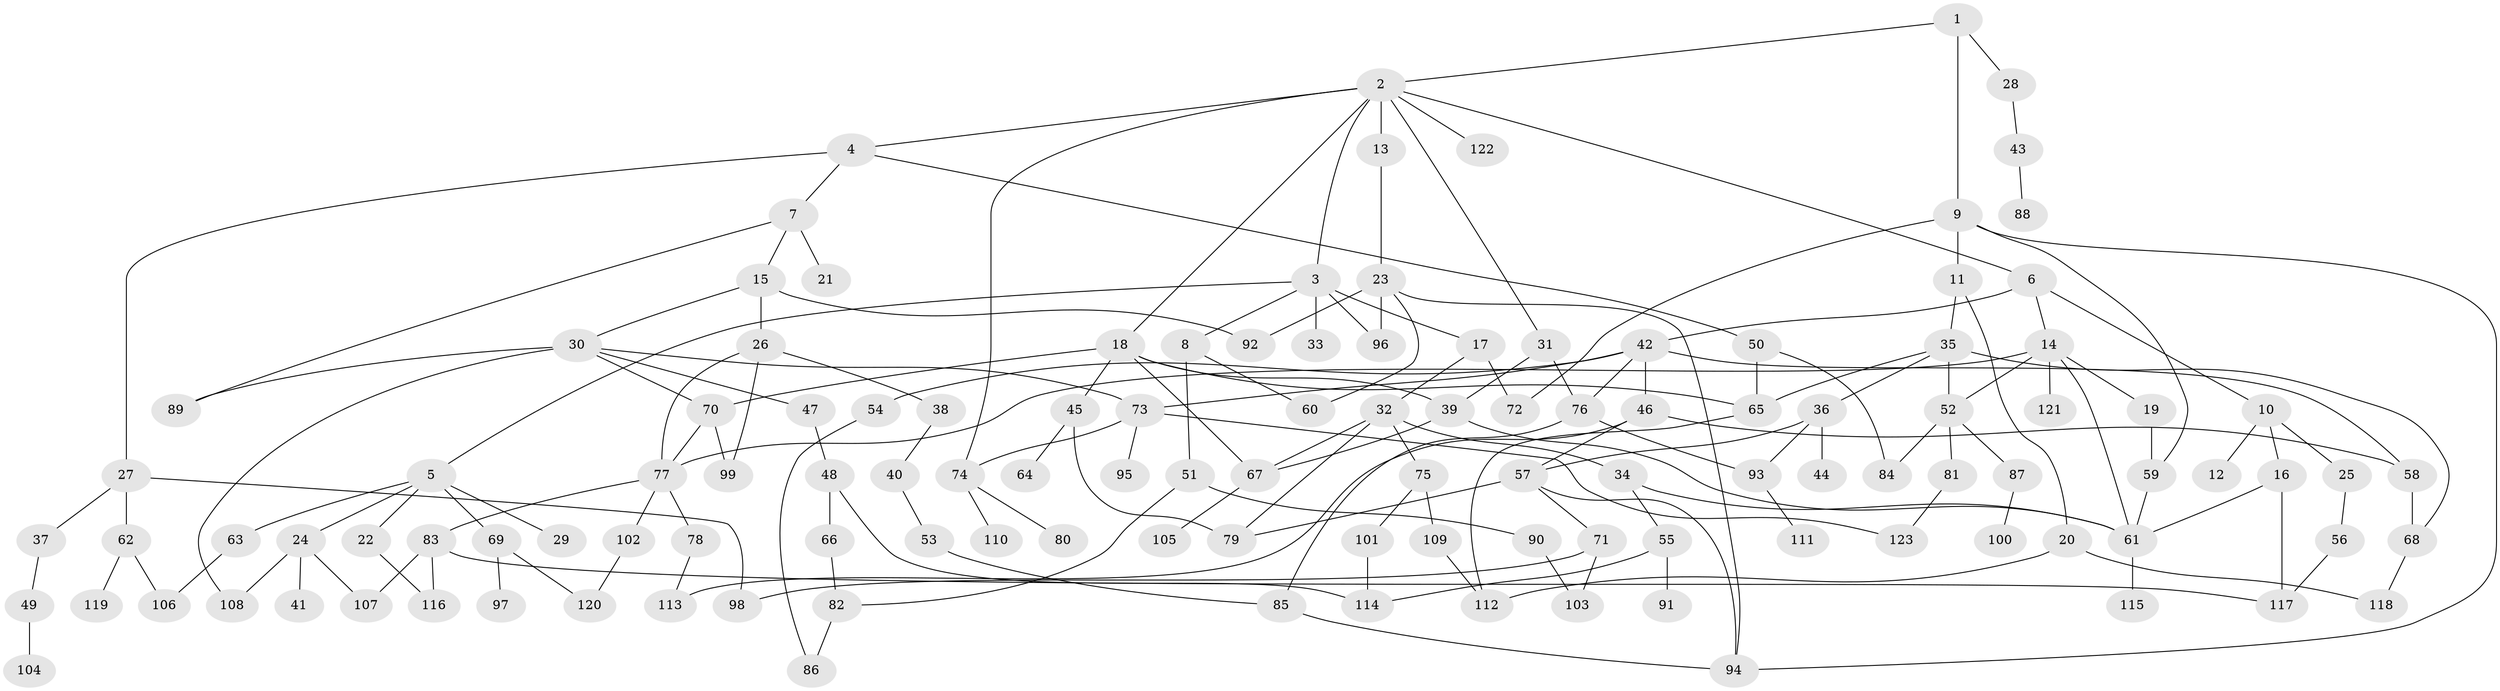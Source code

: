 // Generated by graph-tools (version 1.1) at 2025/25/03/09/25 03:25:24]
// undirected, 123 vertices, 174 edges
graph export_dot {
graph [start="1"]
  node [color=gray90,style=filled];
  1;
  2;
  3;
  4;
  5;
  6;
  7;
  8;
  9;
  10;
  11;
  12;
  13;
  14;
  15;
  16;
  17;
  18;
  19;
  20;
  21;
  22;
  23;
  24;
  25;
  26;
  27;
  28;
  29;
  30;
  31;
  32;
  33;
  34;
  35;
  36;
  37;
  38;
  39;
  40;
  41;
  42;
  43;
  44;
  45;
  46;
  47;
  48;
  49;
  50;
  51;
  52;
  53;
  54;
  55;
  56;
  57;
  58;
  59;
  60;
  61;
  62;
  63;
  64;
  65;
  66;
  67;
  68;
  69;
  70;
  71;
  72;
  73;
  74;
  75;
  76;
  77;
  78;
  79;
  80;
  81;
  82;
  83;
  84;
  85;
  86;
  87;
  88;
  89;
  90;
  91;
  92;
  93;
  94;
  95;
  96;
  97;
  98;
  99;
  100;
  101;
  102;
  103;
  104;
  105;
  106;
  107;
  108;
  109;
  110;
  111;
  112;
  113;
  114;
  115;
  116;
  117;
  118;
  119;
  120;
  121;
  122;
  123;
  1 -- 2;
  1 -- 9;
  1 -- 28;
  2 -- 3;
  2 -- 4;
  2 -- 6;
  2 -- 13;
  2 -- 18;
  2 -- 31;
  2 -- 122;
  2 -- 74;
  3 -- 5;
  3 -- 8;
  3 -- 17;
  3 -- 33;
  3 -- 96;
  4 -- 7;
  4 -- 27;
  4 -- 50;
  5 -- 22;
  5 -- 24;
  5 -- 29;
  5 -- 63;
  5 -- 69;
  6 -- 10;
  6 -- 14;
  6 -- 42;
  7 -- 15;
  7 -- 21;
  7 -- 89;
  8 -- 51;
  8 -- 60;
  9 -- 11;
  9 -- 59;
  9 -- 72;
  9 -- 94;
  10 -- 12;
  10 -- 16;
  10 -- 25;
  11 -- 20;
  11 -- 35;
  13 -- 23;
  14 -- 19;
  14 -- 121;
  14 -- 77;
  14 -- 61;
  14 -- 52;
  15 -- 26;
  15 -- 30;
  15 -- 92;
  16 -- 61;
  16 -- 117;
  17 -- 32;
  17 -- 72;
  18 -- 45;
  18 -- 65;
  18 -- 70;
  18 -- 39;
  18 -- 67;
  19 -- 59;
  20 -- 112;
  20 -- 118;
  22 -- 116;
  23 -- 92;
  23 -- 96;
  23 -- 60;
  23 -- 94;
  24 -- 41;
  24 -- 107;
  24 -- 108;
  25 -- 56;
  26 -- 38;
  26 -- 77;
  26 -- 99;
  27 -- 37;
  27 -- 62;
  27 -- 98;
  28 -- 43;
  30 -- 47;
  30 -- 70;
  30 -- 89;
  30 -- 73;
  30 -- 108;
  31 -- 39;
  31 -- 76;
  32 -- 34;
  32 -- 75;
  32 -- 79;
  32 -- 67;
  34 -- 55;
  34 -- 61;
  35 -- 36;
  35 -- 52;
  35 -- 68;
  35 -- 65;
  36 -- 44;
  36 -- 57;
  36 -- 93;
  37 -- 49;
  38 -- 40;
  39 -- 67;
  39 -- 61;
  40 -- 53;
  42 -- 46;
  42 -- 54;
  42 -- 58;
  42 -- 73;
  42 -- 76;
  43 -- 88;
  45 -- 64;
  45 -- 79;
  46 -- 113;
  46 -- 57;
  46 -- 58;
  47 -- 48;
  48 -- 66;
  48 -- 114;
  49 -- 104;
  50 -- 84;
  50 -- 65;
  51 -- 90;
  51 -- 82;
  52 -- 81;
  52 -- 84;
  52 -- 87;
  53 -- 85;
  54 -- 86;
  55 -- 91;
  55 -- 114;
  56 -- 117;
  57 -- 71;
  57 -- 79;
  57 -- 94;
  58 -- 68;
  59 -- 61;
  61 -- 115;
  62 -- 119;
  62 -- 106;
  63 -- 106;
  65 -- 112;
  66 -- 82;
  67 -- 105;
  68 -- 118;
  69 -- 97;
  69 -- 120;
  70 -- 99;
  70 -- 77;
  71 -- 103;
  71 -- 98;
  73 -- 74;
  73 -- 95;
  73 -- 123;
  74 -- 80;
  74 -- 110;
  75 -- 101;
  75 -- 109;
  76 -- 93;
  76 -- 85;
  77 -- 78;
  77 -- 83;
  77 -- 102;
  78 -- 113;
  81 -- 123;
  82 -- 86;
  83 -- 117;
  83 -- 107;
  83 -- 116;
  85 -- 94;
  87 -- 100;
  90 -- 103;
  93 -- 111;
  101 -- 114;
  102 -- 120;
  109 -- 112;
}
